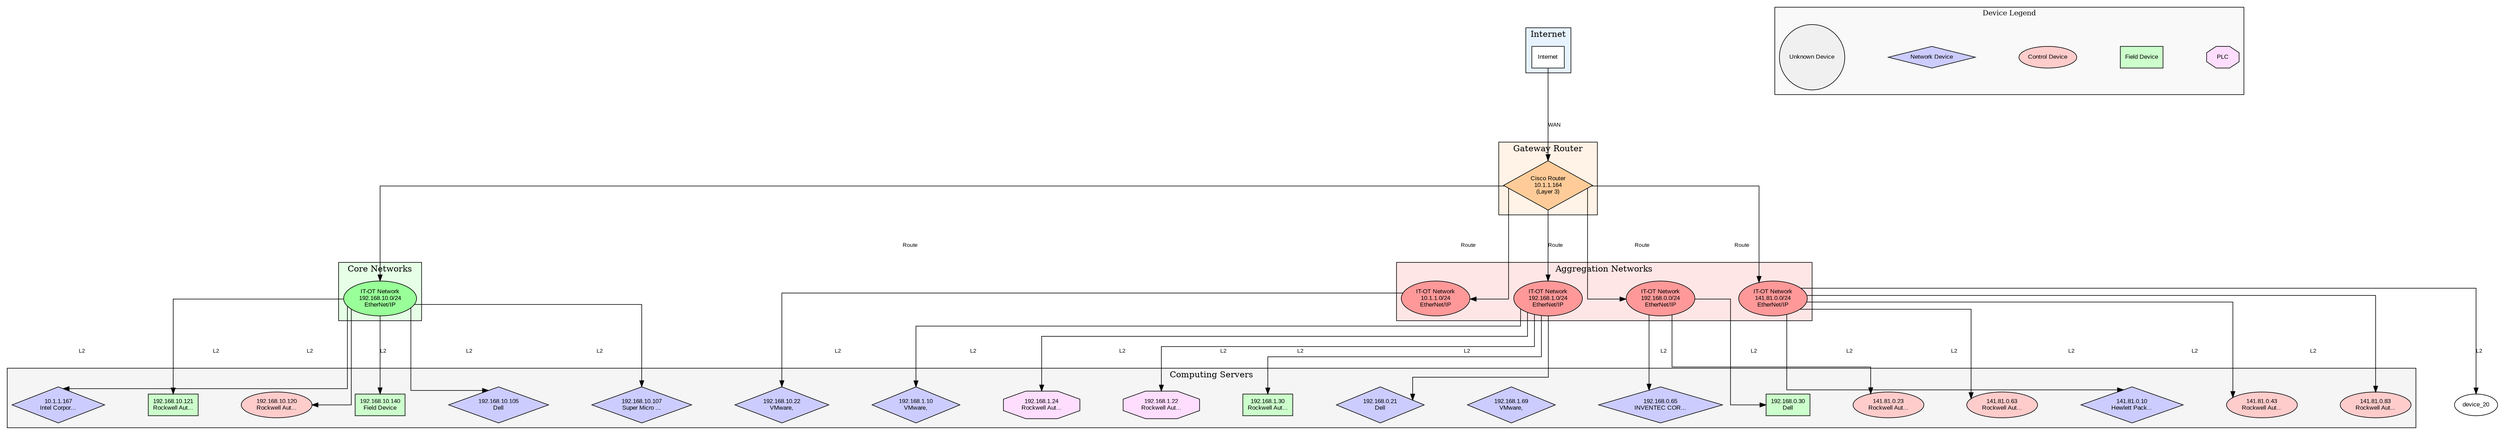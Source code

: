 digraph HierarchicalNetwork {
  rankdir=TB;
  ranksep=1.5;
  nodesep=1.0;
  splines=ortho;
  concentrate=false;
  bgcolor=white;
  node [fontname="Arial", fontsize=10];
  edge [fontname="Arial", fontsize=9];

  // Layer 1: Internet
  subgraph cluster_internet {
    rank=source;
    label="Internet";
    style=filled;
    fillcolor="#e6f3ff";
    internet [label="Internet", shape=cloud, style=filled, fillcolor="white"];
  }

  // Layer 2: Gateway Router
  subgraph cluster_gateway {
    rank=same;
    label="Gateway Router";
    style=filled;
    fillcolor="#fff2e6";
    gateway_router [label="Cisco Router\n10.1.1.164\n(Layer 3)", shape=diamond, style=filled, fillcolor="#ffcc99"];
  }

  // Layer 3: Core Networks
  subgraph cluster_core {
    rank=same;
    label="Core Networks";
    style=filled;
    fillcolor="#e6ffe6";
    core_net0 [label="IT-OT Network\n192.168.10.0/24\nEtherNet/IP", shape=ellipse, style=filled, fillcolor="#99ff99"];
  }

  // Layer 4: Aggregation Networks
  subgraph cluster_aggregation {
    rank=same;
    label="Aggregation Networks";
    style=filled;
    fillcolor="#ffe6e6";
    agg_net0 [label="IT-OT Network\n10.1.1.0/24\nEtherNet/IP", shape=ellipse, style=filled, fillcolor="#ff9999"];
    agg_net1 [label="IT-OT Network\n192.168.1.0/24\nEtherNet/IP", shape=ellipse, style=filled, fillcolor="#ff9999"];
    agg_net2 [label="IT-OT Network\n192.168.0.0/24\nEtherNet/IP", shape=ellipse, style=filled, fillcolor="#ff9999"];
    agg_net3 [label="IT-OT Network\n141.81.0.0/24\nEtherNet/IP", shape=ellipse, style=filled, fillcolor="#ff9999"];
  }

  // Layer 6: Computing Servers/Devices
  subgraph cluster_devices {
    rank=sink;
    label="Computing Servers";
    style=filled;
    fillcolor="#f5f5f5";
    device_0 [label="10.1.1.167\nIntel Corpor...", shape=diamond, style=filled, fillcolor="#ccccff"];
    device_1 [label="192.168.10.121\nRockwell Aut...", shape=box, style=filled, fillcolor="#ccffcc"];
    device_2 [label="192.168.10.120\nRockwell Aut...", shape=ellipse, style=filled, fillcolor="#ffcccc"];
    device_3 [label="192.168.10.140\nField Device", shape=box, style=filled, fillcolor="#ccffcc"];
    device_4 [label="192.168.10.105\nDell", shape=diamond, style=filled, fillcolor="#ccccff"];
    device_5 [label="192.168.10.107\nSuper Micro ...", shape=diamond, style=filled, fillcolor="#ccccff"];
    device_6 [label="192.168.10.22\nVMware,", shape=diamond, style=filled, fillcolor="#ccccff"];
    device_7 [label="192.168.1.69\nVMware,", shape=diamond, style=filled, fillcolor="#ccccff"];
    device_8 [label="192.168.1.10\nVMware,", shape=diamond, style=filled, fillcolor="#ccccff"];
    device_9 [label="192.168.1.24\nRockwell Aut...", shape=octagon, style=filled, fillcolor="#ffddff"];
    device_10 [label="192.168.1.22\nRockwell Aut...", shape=octagon, style=filled, fillcolor="#ffddff"];
    device_11 [label="192.168.1.30\nRockwell Aut...", shape=box, style=filled, fillcolor="#ccffcc"];
    device_12 [label="192.168.0.21\nDell", shape=diamond, style=filled, fillcolor="#ccccff"];
    device_13 [label="192.168.0.65\nINVENTEC COR...", shape=diamond, style=filled, fillcolor="#ccccff"];
    device_14 [label="192.168.0.30\nDell", shape=box, style=filled, fillcolor="#ccffcc"];
    device_15 [label="141.81.0.23\nRockwell Aut...", shape=ellipse, style=filled, fillcolor="#ffcccc"];
    device_16 [label="141.81.0.63\nRockwell Aut...", shape=ellipse, style=filled, fillcolor="#ffcccc"];
    device_17 [label="141.81.0.10\nHewlett Pack...", shape=diamond, style=filled, fillcolor="#ccccff"];
    device_18 [label="141.81.0.43\nRockwell Aut...", shape=ellipse, style=filled, fillcolor="#ffcccc"];
    device_19 [label="141.81.0.83\nRockwell Aut...", shape=ellipse, style=filled, fillcolor="#ffcccc"];
  }

  // Hierarchical network connections
  internet -> gateway_router [label="WAN"];
  gateway_router -> core_net0 [label="Route"];
  gateway_router -> agg_net0 [label="Route"];
  gateway_router -> agg_net1 [label="Route"];
  gateway_router -> agg_net2 [label="Route"];
  gateway_router -> agg_net3 [label="Route"];
  core_net0 -> device_0 [label="L2"];
  core_net0 -> device_1 [label="L2"];
  core_net0 -> device_2 [label="L2"];
  core_net0 -> device_3 [label="L2"];
  core_net0 -> device_4 [label="L2"];
  core_net0 -> device_5 [label="L2"];
  agg_net0 -> device_6 [label="L2"];
  agg_net1 -> device_8 [label="L2"];
  agg_net1 -> device_9 [label="L2"];
  agg_net1 -> device_10 [label="L2"];
  agg_net1 -> device_11 [label="L2"];
  agg_net1 -> device_12 [label="L2"];
  agg_net2 -> device_13 [label="L2"];
  agg_net2 -> device_14 [label="L2"];
  agg_net2 -> device_15 [label="L2"];
  agg_net3 -> device_16 [label="L2"];
  agg_net3 -> device_17 [label="L2"];
  agg_net3 -> device_18 [label="L2"];
  agg_net3 -> device_19 [label="L2"];
  agg_net3 -> device_20 [label="L2"];

  // Legend: Device Shapes
  subgraph cluster_legend {
    rank=sink;
    label="Device Legend";
    style=filled;
    fillcolor="#f9f9f9";
    fontsize=12;

    legend_plc [label="PLC", shape=octagon, style=filled, fillcolor="#ffddff"];
    legend_field [label="Field Device", shape=box, style=filled, fillcolor="#ccffcc"];
    legend_control [label="Control Device", shape=ellipse, style=filled, fillcolor="#ffcccc"];
    legend_network [label="Network Device", shape=diamond, style=filled, fillcolor="#ccccff"];
    legend_unknown [label="Unknown Device", shape=circle, style=filled, fillcolor="#f0f0f0"];
  }
}
